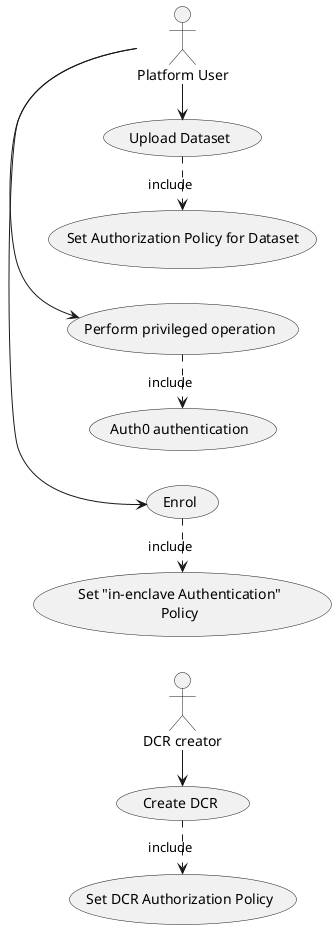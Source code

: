 @startuml user-authentication-use case
left to right direction
skinparam shadowing false
skinparam monochrome true

actor "DCR creator" as creator
actor "Platform User" as usr

(Create DCR) as dcr
(Set DCR Authorization Policy) as authzDCR
(Enrol) as enrol
(Set "in-enclave Authentication"\nPolicy) as authn
(Perform privileged operation) as priv
(Auth0 authentication) as authenticates
(Upload Dataset) as upload
(Set Authorization Policy for Dataset) as authzData

creator -> dcr
dcr .> authzDCR: include


usr -> enrol
enrol .> authn: include

usr -> priv
priv .> authenticates: include

usr -> upload
upload .> authzData: include

@enduml